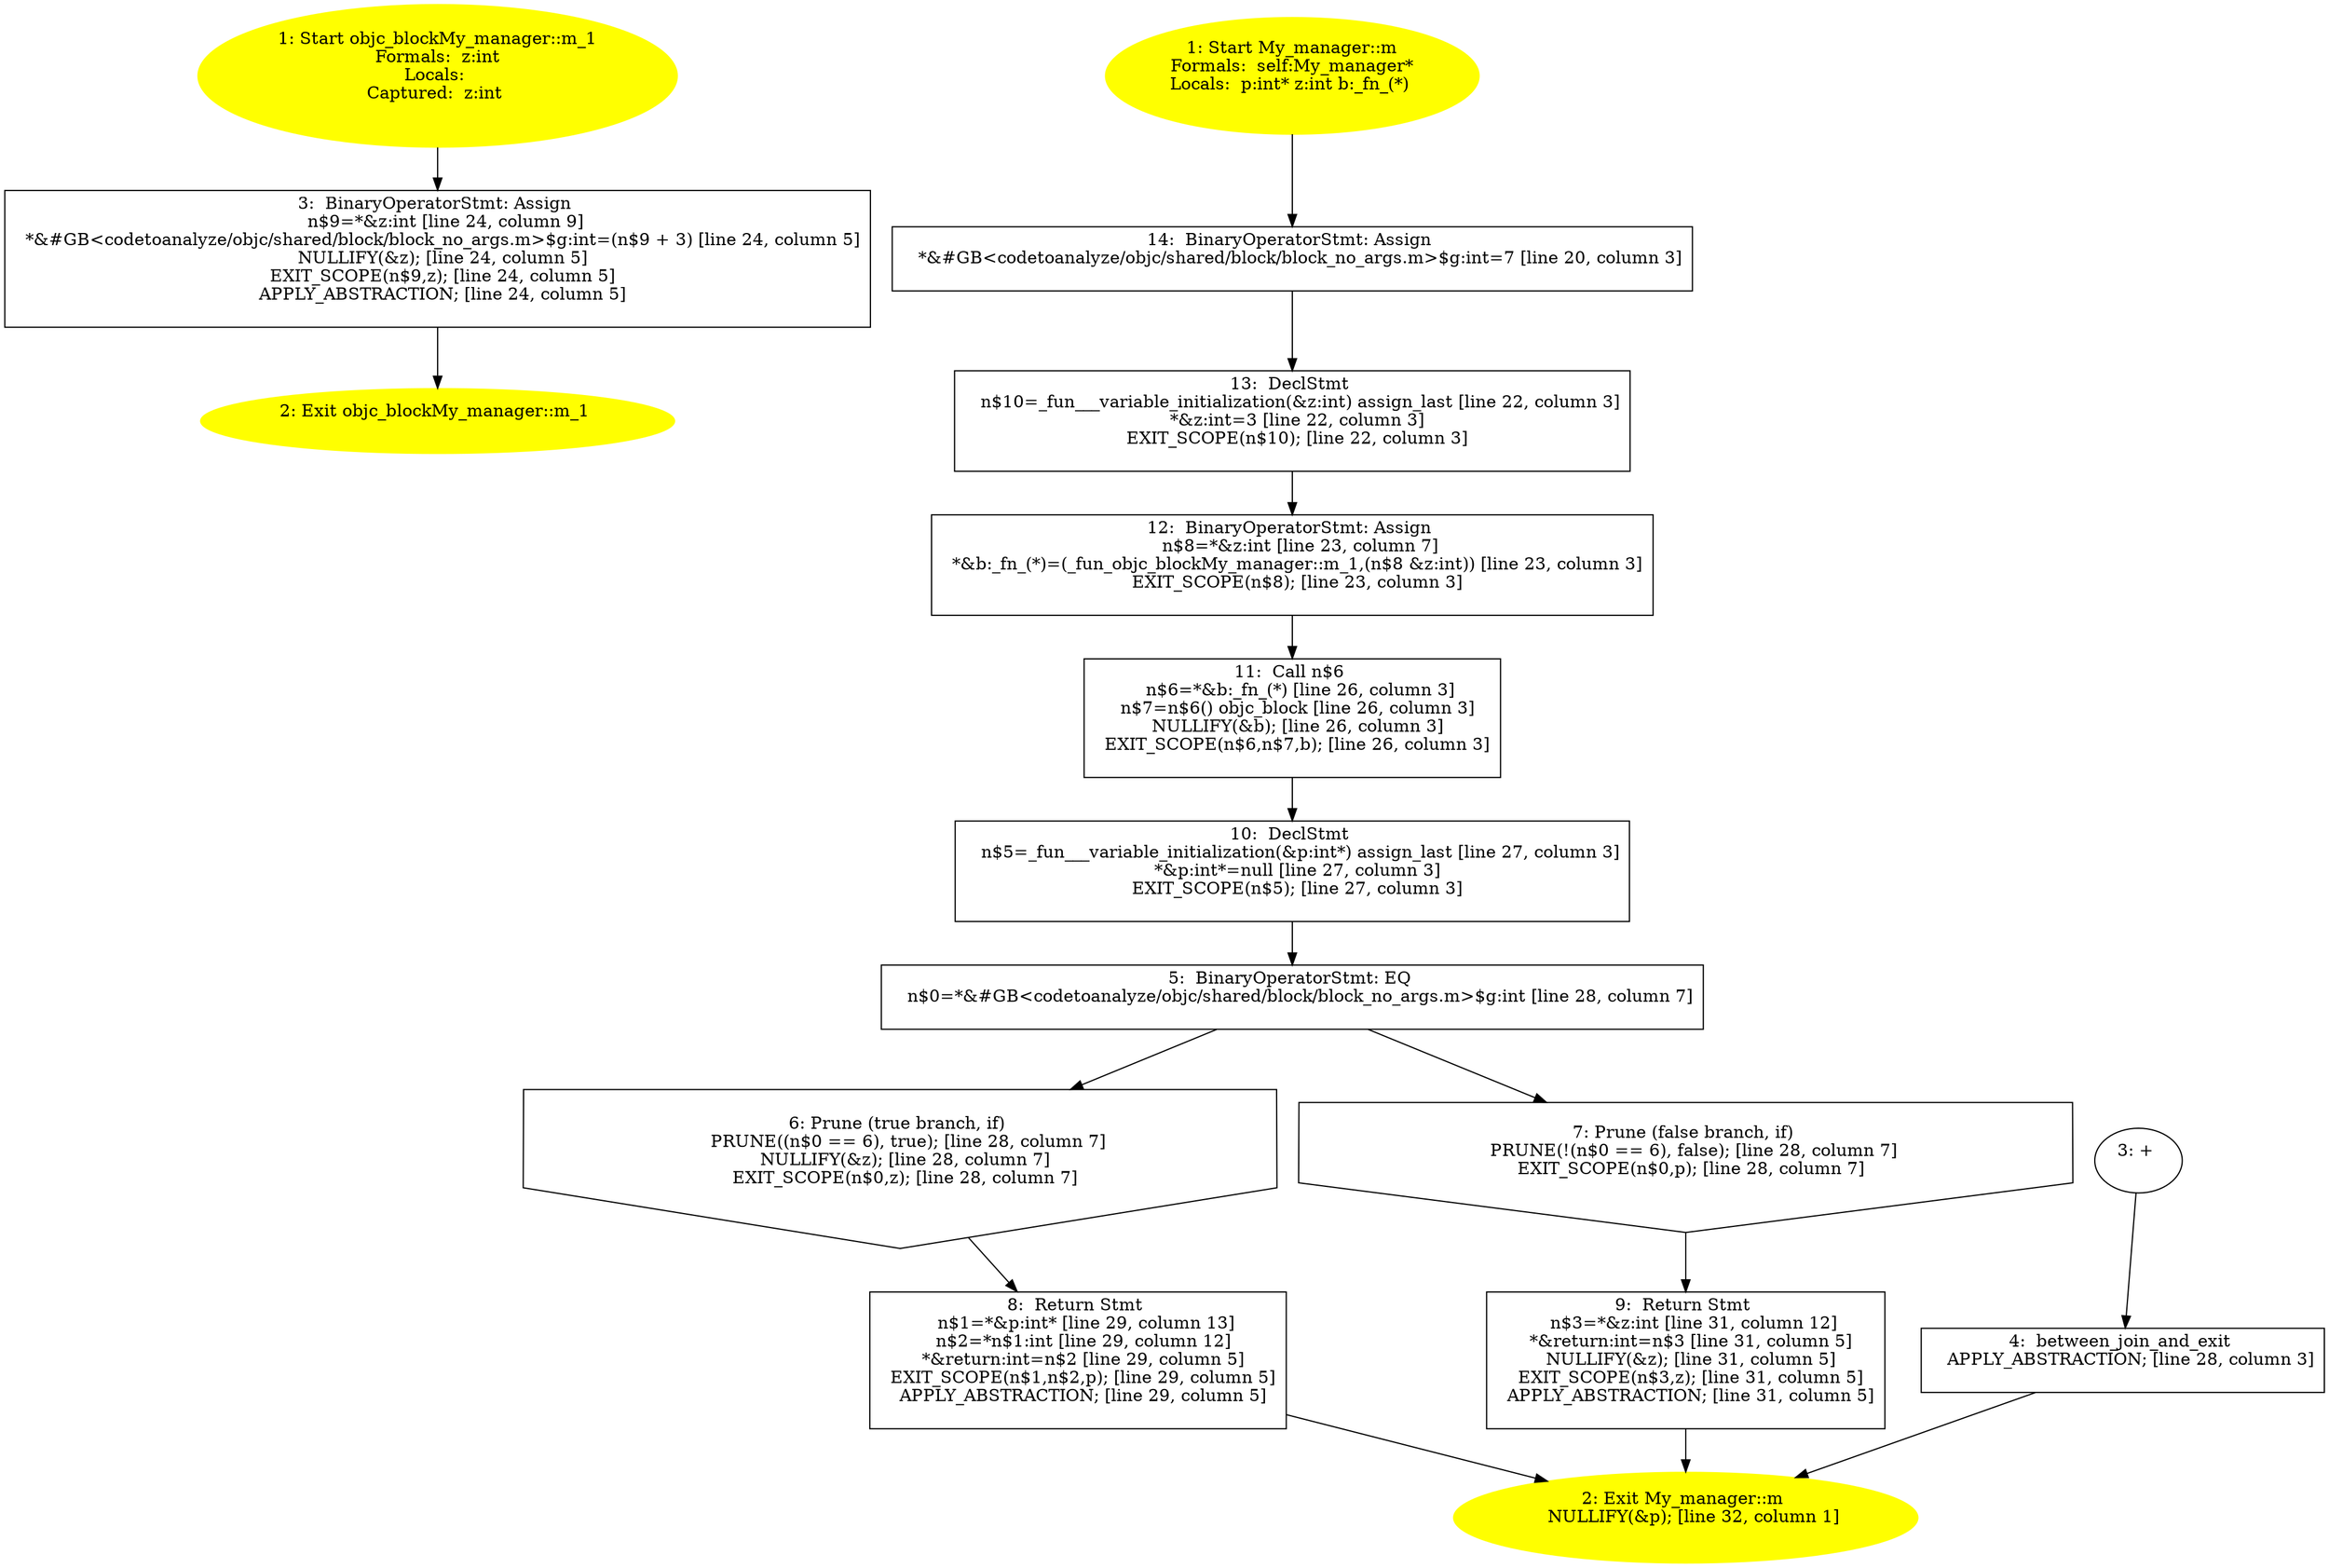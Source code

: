 /* @generated */
digraph cfg {
"objc_blockMy_manager::m_1.bc98a1b6d7bd8cbef60672af337939a3_1" [label="1: Start objc_blockMy_manager::m_1\nFormals:  z:int\nLocals: \nCaptured:  z:int \n  " color=yellow style=filled]
	

	 "objc_blockMy_manager::m_1.bc98a1b6d7bd8cbef60672af337939a3_1" -> "objc_blockMy_manager::m_1.bc98a1b6d7bd8cbef60672af337939a3_3" ;
"objc_blockMy_manager::m_1.bc98a1b6d7bd8cbef60672af337939a3_2" [label="2: Exit objc_blockMy_manager::m_1 \n  " color=yellow style=filled]
	

"objc_blockMy_manager::m_1.bc98a1b6d7bd8cbef60672af337939a3_3" [label="3:  BinaryOperatorStmt: Assign \n   n$9=*&z:int [line 24, column 9]\n  *&#GB<codetoanalyze/objc/shared/block/block_no_args.m>$g:int=(n$9 + 3) [line 24, column 5]\n  NULLIFY(&z); [line 24, column 5]\n  EXIT_SCOPE(n$9,z); [line 24, column 5]\n  APPLY_ABSTRACTION; [line 24, column 5]\n " shape="box"]
	

	 "objc_blockMy_manager::m_1.bc98a1b6d7bd8cbef60672af337939a3_3" -> "objc_blockMy_manager::m_1.bc98a1b6d7bd8cbef60672af337939a3_2" ;
"m#My_manager#instance.e773f849d062cb9801497b62f5c98f5e_1" [label="1: Start My_manager::m\nFormals:  self:My_manager*\nLocals:  p:int* z:int b:_fn_(*) \n  " color=yellow style=filled]
	

	 "m#My_manager#instance.e773f849d062cb9801497b62f5c98f5e_1" -> "m#My_manager#instance.e773f849d062cb9801497b62f5c98f5e_14" ;
"m#My_manager#instance.e773f849d062cb9801497b62f5c98f5e_2" [label="2: Exit My_manager::m \n   NULLIFY(&p); [line 32, column 1]\n " color=yellow style=filled]
	

"m#My_manager#instance.e773f849d062cb9801497b62f5c98f5e_3" [label="3: + \n  " ]
	

	 "m#My_manager#instance.e773f849d062cb9801497b62f5c98f5e_3" -> "m#My_manager#instance.e773f849d062cb9801497b62f5c98f5e_4" ;
"m#My_manager#instance.e773f849d062cb9801497b62f5c98f5e_4" [label="4:  between_join_and_exit \n   APPLY_ABSTRACTION; [line 28, column 3]\n " shape="box"]
	

	 "m#My_manager#instance.e773f849d062cb9801497b62f5c98f5e_4" -> "m#My_manager#instance.e773f849d062cb9801497b62f5c98f5e_2" ;
"m#My_manager#instance.e773f849d062cb9801497b62f5c98f5e_5" [label="5:  BinaryOperatorStmt: EQ \n   n$0=*&#GB<codetoanalyze/objc/shared/block/block_no_args.m>$g:int [line 28, column 7]\n " shape="box"]
	

	 "m#My_manager#instance.e773f849d062cb9801497b62f5c98f5e_5" -> "m#My_manager#instance.e773f849d062cb9801497b62f5c98f5e_6" ;
	 "m#My_manager#instance.e773f849d062cb9801497b62f5c98f5e_5" -> "m#My_manager#instance.e773f849d062cb9801497b62f5c98f5e_7" ;
"m#My_manager#instance.e773f849d062cb9801497b62f5c98f5e_6" [label="6: Prune (true branch, if) \n   PRUNE((n$0 == 6), true); [line 28, column 7]\n  NULLIFY(&z); [line 28, column 7]\n  EXIT_SCOPE(n$0,z); [line 28, column 7]\n " shape="invhouse"]
	

	 "m#My_manager#instance.e773f849d062cb9801497b62f5c98f5e_6" -> "m#My_manager#instance.e773f849d062cb9801497b62f5c98f5e_8" ;
"m#My_manager#instance.e773f849d062cb9801497b62f5c98f5e_7" [label="7: Prune (false branch, if) \n   PRUNE(!(n$0 == 6), false); [line 28, column 7]\n  EXIT_SCOPE(n$0,p); [line 28, column 7]\n " shape="invhouse"]
	

	 "m#My_manager#instance.e773f849d062cb9801497b62f5c98f5e_7" -> "m#My_manager#instance.e773f849d062cb9801497b62f5c98f5e_9" ;
"m#My_manager#instance.e773f849d062cb9801497b62f5c98f5e_8" [label="8:  Return Stmt \n   n$1=*&p:int* [line 29, column 13]\n  n$2=*n$1:int [line 29, column 12]\n  *&return:int=n$2 [line 29, column 5]\n  EXIT_SCOPE(n$1,n$2,p); [line 29, column 5]\n  APPLY_ABSTRACTION; [line 29, column 5]\n " shape="box"]
	

	 "m#My_manager#instance.e773f849d062cb9801497b62f5c98f5e_8" -> "m#My_manager#instance.e773f849d062cb9801497b62f5c98f5e_2" ;
"m#My_manager#instance.e773f849d062cb9801497b62f5c98f5e_9" [label="9:  Return Stmt \n   n$3=*&z:int [line 31, column 12]\n  *&return:int=n$3 [line 31, column 5]\n  NULLIFY(&z); [line 31, column 5]\n  EXIT_SCOPE(n$3,z); [line 31, column 5]\n  APPLY_ABSTRACTION; [line 31, column 5]\n " shape="box"]
	

	 "m#My_manager#instance.e773f849d062cb9801497b62f5c98f5e_9" -> "m#My_manager#instance.e773f849d062cb9801497b62f5c98f5e_2" ;
"m#My_manager#instance.e773f849d062cb9801497b62f5c98f5e_10" [label="10:  DeclStmt \n   n$5=_fun___variable_initialization(&p:int*) assign_last [line 27, column 3]\n  *&p:int*=null [line 27, column 3]\n  EXIT_SCOPE(n$5); [line 27, column 3]\n " shape="box"]
	

	 "m#My_manager#instance.e773f849d062cb9801497b62f5c98f5e_10" -> "m#My_manager#instance.e773f849d062cb9801497b62f5c98f5e_5" ;
"m#My_manager#instance.e773f849d062cb9801497b62f5c98f5e_11" [label="11:  Call n$6 \n   n$6=*&b:_fn_(*) [line 26, column 3]\n  n$7=n$6() objc_block [line 26, column 3]\n  NULLIFY(&b); [line 26, column 3]\n  EXIT_SCOPE(n$6,n$7,b); [line 26, column 3]\n " shape="box"]
	

	 "m#My_manager#instance.e773f849d062cb9801497b62f5c98f5e_11" -> "m#My_manager#instance.e773f849d062cb9801497b62f5c98f5e_10" ;
"m#My_manager#instance.e773f849d062cb9801497b62f5c98f5e_12" [label="12:  BinaryOperatorStmt: Assign \n   n$8=*&z:int [line 23, column 7]\n  *&b:_fn_(*)=(_fun_objc_blockMy_manager::m_1,(n$8 &z:int)) [line 23, column 3]\n  EXIT_SCOPE(n$8); [line 23, column 3]\n " shape="box"]
	

	 "m#My_manager#instance.e773f849d062cb9801497b62f5c98f5e_12" -> "m#My_manager#instance.e773f849d062cb9801497b62f5c98f5e_11" ;
"m#My_manager#instance.e773f849d062cb9801497b62f5c98f5e_13" [label="13:  DeclStmt \n   n$10=_fun___variable_initialization(&z:int) assign_last [line 22, column 3]\n  *&z:int=3 [line 22, column 3]\n  EXIT_SCOPE(n$10); [line 22, column 3]\n " shape="box"]
	

	 "m#My_manager#instance.e773f849d062cb9801497b62f5c98f5e_13" -> "m#My_manager#instance.e773f849d062cb9801497b62f5c98f5e_12" ;
"m#My_manager#instance.e773f849d062cb9801497b62f5c98f5e_14" [label="14:  BinaryOperatorStmt: Assign \n   *&#GB<codetoanalyze/objc/shared/block/block_no_args.m>$g:int=7 [line 20, column 3]\n " shape="box"]
	

	 "m#My_manager#instance.e773f849d062cb9801497b62f5c98f5e_14" -> "m#My_manager#instance.e773f849d062cb9801497b62f5c98f5e_13" ;
}
